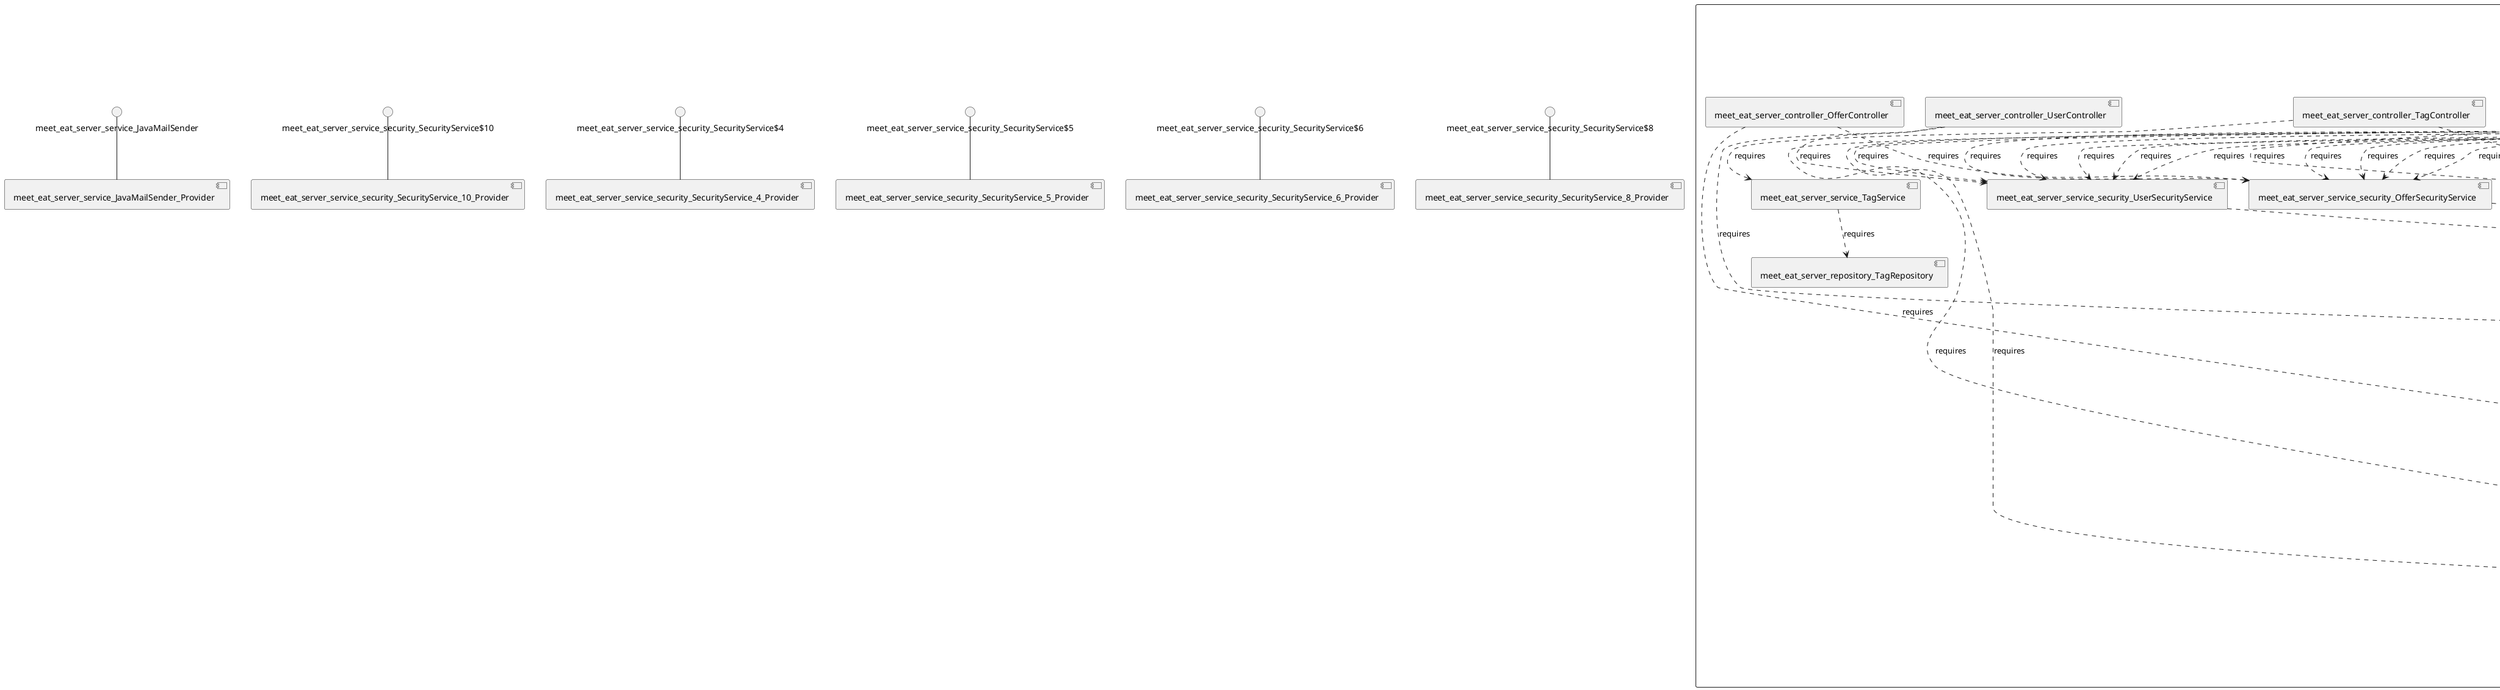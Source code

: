 @startuml
skinparam fixCircleLabelOverlapping true
skinparam componentStyle uml2
component "meet_eat_server\n\n\n\n\n\n" {
[meet_eat_server_service_security_ParticipationSecurityService]
[meet_eat_server_service_security_TagSecurityService]
[meet_eat_server_service_TagService]
[meet_eat_server_controller_ReportController]
[meet_eat_server_service_security_ReportSecurityService]
[meet_eat_server_repository_UserRepository]
[meet_eat_server_service_ParticipationService]
[meet_eat_server_repository_TokenRepository]
[meet_eat_server_service_RatingService]
[meet_eat_server_service_ReportService]
[meet_eat_server_repository_ReportRepository]
[meet_eat_server_service_security_TokenSecurityService]
[meet_eat_server_repository_RatingRepository]
[meet_eat_server_controller_ParticipationController]
[meet_eat_server_repository_ParticipationRepository]
[meet_eat_server_service_security_BookmarkSecurityService]
[meet_eat_server_service_security_UserSecurityService]
[meet_eat_server_service_security_RatingSecurityService]
[meet_eat_server_service_EmailService]
[meet_eat_server_service_security_OfferSecurityService]
[meet_eat_server_service_BookmarkService]
[meet_eat_server_service_SubscriptionService]
[meet_eat_server_service_UserService]
[meet_eat_server_controller_SubscriptionController]
[meet_eat_server_repository_BookmarkRepository]
[meet_eat_server_repository_OfferRepository]
[meet_eat_server_controller_TagController]
[meet_eat_server_controller_UserController]
[meet_eat_server_controller_RatingController]
[meet_eat_server_repository_SubscriptionRepository]
[meet_eat_server_controller_OfferController]
[meet_eat_server_service_security_SubscriptionSecurityService]
[meet_eat_server_controller_BookmarkController]
[meet_eat_server_service_TokenService]
[meet_eat_server_controller_TokenController]
[meet_eat_server_repository_TagRepository]
[meet_eat_server_service_OfferService]
[meet_eat_server_controller_BookmarkController]..>[meet_eat_server_service_BookmarkService] : requires
[meet_eat_server_controller_RatingController]..>[meet_eat_server_service_security_TokenSecurityService] : requires
[meet_eat_server_service_ReportService]..>[meet_eat_server_repository_ReportRepository] : requires
[meet_eat_server_controller_SubscriptionController]..>[meet_eat_server_service_security_TokenSecurityService] : requires
[meet_eat_server_controller_SubscriptionController]..>[meet_eat_server_service_security_OfferSecurityService] : requires
[meet_eat_server_service_SubscriptionService]..>[meet_eat_server_service_UserService] : requires
[meet_eat_server_service_BookmarkService]..>[meet_eat_server_service_UserService] : requires
[meet_eat_server_service_OfferService]..>[meet_eat_server_service_ReportService] : requires
[meet_eat_server_controller_ReportController]..>[meet_eat_server_service_security_TagSecurityService] : requires
[meet_eat_server_controller_OfferController]..>[meet_eat_server_service_OfferService] : requires
[meet_eat_server_service_OfferService]..>[meet_eat_server_service_ParticipationService] : requires
[meet_eat_server_controller_RatingController]..>[meet_eat_server_service_security_TagSecurityService] : requires
[meet_eat_server_service_security_TokenSecurityService]..>[meet_eat_server_service_TokenService] : requires
[meet_eat_server_controller_ParticipationController]..>[meet_eat_server_service_security_RatingSecurityService] : requires
[meet_eat_server_service_BookmarkService]..>[meet_eat_server_repository_BookmarkRepository] : requires
[meet_eat_server_controller_SubscriptionController]..>[meet_eat_server_service_security_UserSecurityService] : requires
[meet_eat_server_service_OfferService]..>[meet_eat_server_repository_OfferRepository] : requires
[meet_eat_server_controller_RatingController]..>[meet_eat_server_service_security_OfferSecurityService] : requires
[meet_eat_server_controller_BookmarkController]..>[meet_eat_server_service_security_ParticipationSecurityService] : requires
[meet_eat_server_service_security_UserSecurityService]..>[meet_eat_server_service_TokenService] : requires
[meet_eat_server_controller_RatingController]..>[meet_eat_server_service_security_UserSecurityService] : requires
[meet_eat_server_controller_SubscriptionController]..>[meet_eat_server_service_security_TagSecurityService] : requires
[meet_eat_server_controller_ParticipationController]..>[meet_eat_server_service_ParticipationService] : requires
[meet_eat_server_service_UserService]..>[meet_eat_server_service_ParticipationService] : requires
[meet_eat_server_controller_ReportController]..>[meet_eat_server_service_ReportService] : requires
[meet_eat_server_controller_BookmarkController]..>[meet_eat_server_service_security_BookmarkSecurityService] : requires
[meet_eat_server_controller_BookmarkController]..>[meet_eat_server_service_security_RatingSecurityService] : requires
[meet_eat_server_service_RatingService]..>[meet_eat_server_service_UserService] : requires
[meet_eat_server_controller_ReportController]..>[meet_eat_server_service_security_SubscriptionSecurityService] : requires
[meet_eat_server_controller_ReportController]..>[meet_eat_server_service_security_ReportSecurityService] : requires
[meet_eat_server_controller_UserController]..>[meet_eat_server_service_UserService] : requires
[meet_eat_server_service_UserService]..>[meet_eat_server_service_RatingService] : requires
[meet_eat_server_controller_ParticipationController]..>[meet_eat_server_service_security_OfferSecurityService] : requires
[meet_eat_server_controller_TagController]..>[meet_eat_server_service_TagService] : requires
[meet_eat_server_controller_SubscriptionController]..>[meet_eat_server_service_security_RatingSecurityService] : requires
[meet_eat_server_controller_TokenController]..>[meet_eat_server_service_security_TokenSecurityService] : requires
[meet_eat_server_controller_ParticipationController]..>[meet_eat_server_service_security_UserSecurityService] : requires
[meet_eat_server_controller_ReportController]..>[meet_eat_server_service_security_RatingSecurityService] : requires
[meet_eat_server_controller_ReportController]..>[meet_eat_server_service_security_ParticipationSecurityService] : requires
[meet_eat_server_service_security_RatingSecurityService]..>[meet_eat_server_service_TokenService] : requires
[meet_eat_server_controller_ReportController]..>[meet_eat_server_service_security_UserSecurityService] : requires
[meet_eat_server_service_security_ParticipationSecurityService]..>[meet_eat_server_service_TokenService] : requires
[meet_eat_server_service_security_TagSecurityService]..>[meet_eat_server_service_TokenService] : requires
[meet_eat_server_service_UserService]..>[meet_eat_server_service_EmailService] : requires
[meet_eat_server_controller_ReportController]..>[meet_eat_server_service_security_OfferSecurityService] : requires
[meet_eat_server_service_ParticipationService]..>[meet_eat_server_repository_ParticipationRepository] : requires
[meet_eat_server_controller_SubscriptionController]..>[meet_eat_server_service_security_BookmarkSecurityService] : requires
[meet_eat_server_service_OfferService]..>[meet_eat_server_service_SubscriptionService] : requires
[meet_eat_server_service_UserService]..>[meet_eat_server_service_TokenService] : requires
[meet_eat_server_controller_RatingController]..>[meet_eat_server_service_security_ReportSecurityService] : requires
[meet_eat_server_controller_RatingController]..>[meet_eat_server_service_RatingService] : requires
[meet_eat_server_service_TagService]..>[meet_eat_server_repository_TagRepository] : requires
[meet_eat_server_service_security_SubscriptionSecurityService]..>[meet_eat_server_service_TokenService] : requires
[meet_eat_server_controller_RatingController]..>[meet_eat_server_service_security_RatingSecurityService] : requires
[meet_eat_server_controller_RatingController]..>[meet_eat_server_service_security_ParticipationSecurityService] : requires
[meet_eat_server_service_UserService]..>[meet_eat_server_repository_UserRepository] : requires
[meet_eat_server_service_TokenService]..>[meet_eat_server_repository_TokenRepository] : requires
[meet_eat_server_controller_BookmarkController]..>[meet_eat_server_service_security_SubscriptionSecurityService] : requires
[meet_eat_server_controller_TokenController]..>[meet_eat_server_service_TokenService] : requires
[meet_eat_server_controller_BookmarkController]..>[meet_eat_server_service_security_OfferSecurityService] : requires
[meet_eat_server_controller_BookmarkController]..>[meet_eat_server_service_security_UserSecurityService] : requires
[meet_eat_server_service_security_ReportSecurityService]..>[meet_eat_server_service_TokenService] : requires
[meet_eat_server_service_TokenService]..>[meet_eat_server_service_UserService] : requires
[meet_eat_server_service_OfferService]..>[meet_eat_server_service_UserService] : requires
[meet_eat_server_service_OfferService]..>[meet_eat_server_service_BookmarkService] : requires
[meet_eat_server_service_OfferService]..>[meet_eat_server_service_RatingService] : requires
[meet_eat_server_controller_ParticipationController]..>[meet_eat_server_service_security_SubscriptionSecurityService] : requires
[meet_eat_server_controller_BookmarkController]..>[meet_eat_server_service_security_TokenSecurityService] : requires
[meet_eat_server_service_security_OfferSecurityService]..>[meet_eat_server_service_TokenService] : requires
[meet_eat_server_controller_ParticipationController]..>[meet_eat_server_service_security_RatingSecurityService] : requires
[meet_eat_server_controller_OfferController]..>[meet_eat_server_service_security_OfferSecurityService] : requires
[meet_eat_server_controller_ParticipationController]..>[meet_eat_server_service_security_BookmarkSecurityService] : requires
[meet_eat_server_controller_ParticipationController]..>[meet_eat_server_service_security_ParticipationSecurityService] : requires
[meet_eat_server_controller_SubscriptionController]..>[meet_eat_server_service_security_SubscriptionSecurityService] : requires
[meet_eat_server_controller_BookmarkController]..>[meet_eat_server_service_security_RatingSecurityService] : requires
[meet_eat_server_service_RatingService]..>[meet_eat_server_repository_RatingRepository] : requires
[meet_eat_server_service_ParticipationService]..>[meet_eat_server_service_OfferService] : requires
[meet_eat_server_controller_SubscriptionController]..>[meet_eat_server_service_SubscriptionService] : requires
[meet_eat_server_controller_BookmarkController]..>[meet_eat_server_service_security_ReportSecurityService] : requires
[meet_eat_server_controller_ParticipationController]..>[meet_eat_server_service_security_TokenSecurityService] : requires
[meet_eat_server_controller_ReportController]..>[meet_eat_server_service_security_RatingSecurityService] : requires
[meet_eat_server_controller_RatingController]..>[meet_eat_server_service_security_SubscriptionSecurityService] : requires
[meet_eat_server_service_SubscriptionService]..>[meet_eat_server_repository_SubscriptionRepository] : requires
[meet_eat_server_service_security_BookmarkSecurityService]..>[meet_eat_server_service_TokenService] : requires
[meet_eat_server_service_UserService]..>[meet_eat_server_service_BookmarkService] : requires
[meet_eat_server_controller_ReportController]..>[meet_eat_server_service_security_BookmarkSecurityService] : requires
[meet_eat_server_controller_SubscriptionController]..>[meet_eat_server_service_security_RatingSecurityService] : requires
[meet_eat_server_controller_SubscriptionController]..>[meet_eat_server_service_security_ReportSecurityService] : requires
[meet_eat_server_controller_TagController]..>[meet_eat_server_service_security_TagSecurityService] : requires
[meet_eat_server_controller_ParticipationController]..>[meet_eat_server_service_security_ReportSecurityService] : requires
[meet_eat_server_controller_RatingController]..>[meet_eat_server_service_security_BookmarkSecurityService] : requires
[meet_eat_server_controller_ParticipationController]..>[meet_eat_server_service_security_TagSecurityService] : requires
[meet_eat_server_service_UserService]..>[meet_eat_server_service_SubscriptionService] : requires
[meet_eat_server_controller_UserController]..>[meet_eat_server_service_security_UserSecurityService] : requires
[meet_eat_server_controller_SubscriptionController]..>[meet_eat_server_service_security_ParticipationSecurityService] : requires
[meet_eat_server_controller_ReportController]..>[meet_eat_server_service_security_TokenSecurityService] : requires
[meet_eat_server_service_UserService]..>[meet_eat_server_service_ReportService] : requires
[meet_eat_server_controller_RatingController]..>[meet_eat_server_service_security_RatingSecurityService] : requires
[meet_eat_server_service_UserService]..>[meet_eat_server_service_OfferService] : requires
[meet_eat_server_controller_BookmarkController]..>[meet_eat_server_service_security_TagSecurityService] : requires
}
interface "meet_eat_server_service_JavaMailSender" as interface.meet_eat_server_service_JavaMailSender
interface.meet_eat_server_service_JavaMailSender--[meet_eat_server_service_JavaMailSender_Provider]
interface "meet_eat_server_service_security_SecurityService$10" as interface.meet_eat_server_service_security_SecurityService_10
interface.meet_eat_server_service_security_SecurityService_10--[meet_eat_server_service_security_SecurityService_10_Provider]
interface "meet_eat_server_service_security_SecurityService$4" as interface.meet_eat_server_service_security_SecurityService_4
interface.meet_eat_server_service_security_SecurityService_4--[meet_eat_server_service_security_SecurityService_4_Provider]
interface "meet_eat_server_service_security_SecurityService$5" as interface.meet_eat_server_service_security_SecurityService_5
interface.meet_eat_server_service_security_SecurityService_5--[meet_eat_server_service_security_SecurityService_5_Provider]
interface "meet_eat_server_service_security_SecurityService$6" as interface.meet_eat_server_service_security_SecurityService_6
interface.meet_eat_server_service_security_SecurityService_6--[meet_eat_server_service_security_SecurityService_6_Provider]
interface "meet_eat_server_service_security_SecurityService$8" as interface.meet_eat_server_service_security_SecurityService_8
interface.meet_eat_server_service_security_SecurityService_8--[meet_eat_server_service_security_SecurityService_8_Provider]

@enduml
